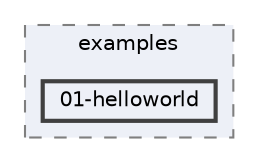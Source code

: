 digraph "external/spine-runtimes/spine-godot/example-v4-csharp/examples/01-helloworld"
{
 // LATEX_PDF_SIZE
  bgcolor="transparent";
  edge [fontname=Helvetica,fontsize=10,labelfontname=Helvetica,labelfontsize=10];
  node [fontname=Helvetica,fontsize=10,shape=box,height=0.2,width=0.4];
  compound=true
  subgraph clusterdir_e143436536c0b8b0682d2ba1a292d948 {
    graph [ bgcolor="#edf0f7", pencolor="grey50", label="examples", fontname=Helvetica,fontsize=10 style="filled,dashed", URL="dir_e143436536c0b8b0682d2ba1a292d948.html",tooltip=""]
  dir_9c50d548227641f494110c69cd7c0bf1 [label="01-helloworld", fillcolor="#edf0f7", color="grey25", style="filled,bold", URL="dir_9c50d548227641f494110c69cd7c0bf1.html",tooltip=""];
  }
}

